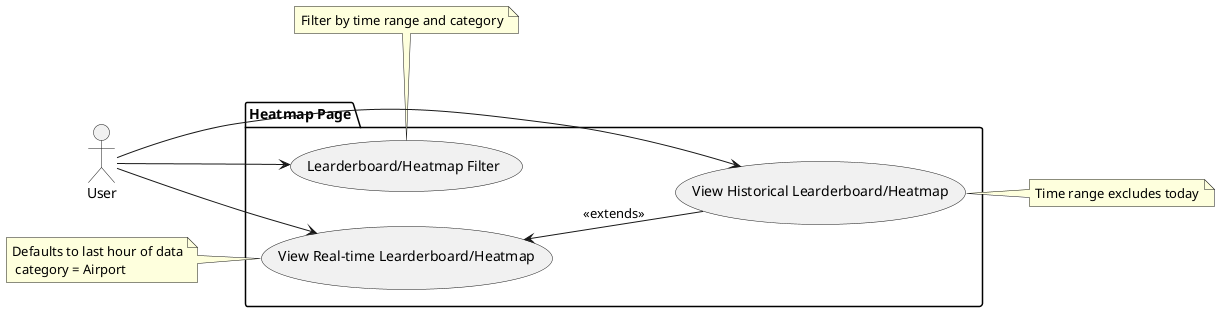 @startuml heatmap

left to right direction

actor User as user

package "Heatmap Page" {
  usecase "View Real-time Learderboard/Heatmap" as view_real_time
  usecase "View Historical Learderboard/Heatmap" as view_historical
  usecase "Learderboard/Heatmap Filter" as filter

  user --> view_real_time
  user --> view_historical
  user --> filter

  view_real_time <-- view_historical : <<extends>>
}
note bottom of filter: Filter by time range and category
note left of view_real_time: Defaults to last hour of data\n category = Airport
note right of view_historical: Time range excludes today


@enduml
